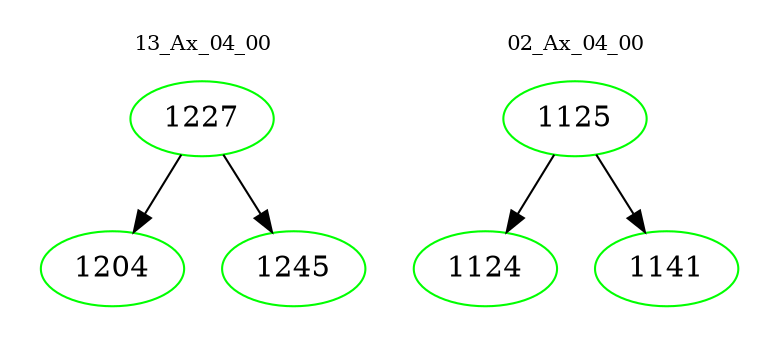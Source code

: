 digraph{
subgraph cluster_0 {
color = white
label = "13_Ax_04_00";
fontsize=10;
T0_1227 [label="1227", color="green"]
T0_1227 -> T0_1204 [color="black"]
T0_1204 [label="1204", color="green"]
T0_1227 -> T0_1245 [color="black"]
T0_1245 [label="1245", color="green"]
}
subgraph cluster_1 {
color = white
label = "02_Ax_04_00";
fontsize=10;
T1_1125 [label="1125", color="green"]
T1_1125 -> T1_1124 [color="black"]
T1_1124 [label="1124", color="green"]
T1_1125 -> T1_1141 [color="black"]
T1_1141 [label="1141", color="green"]
}
}
